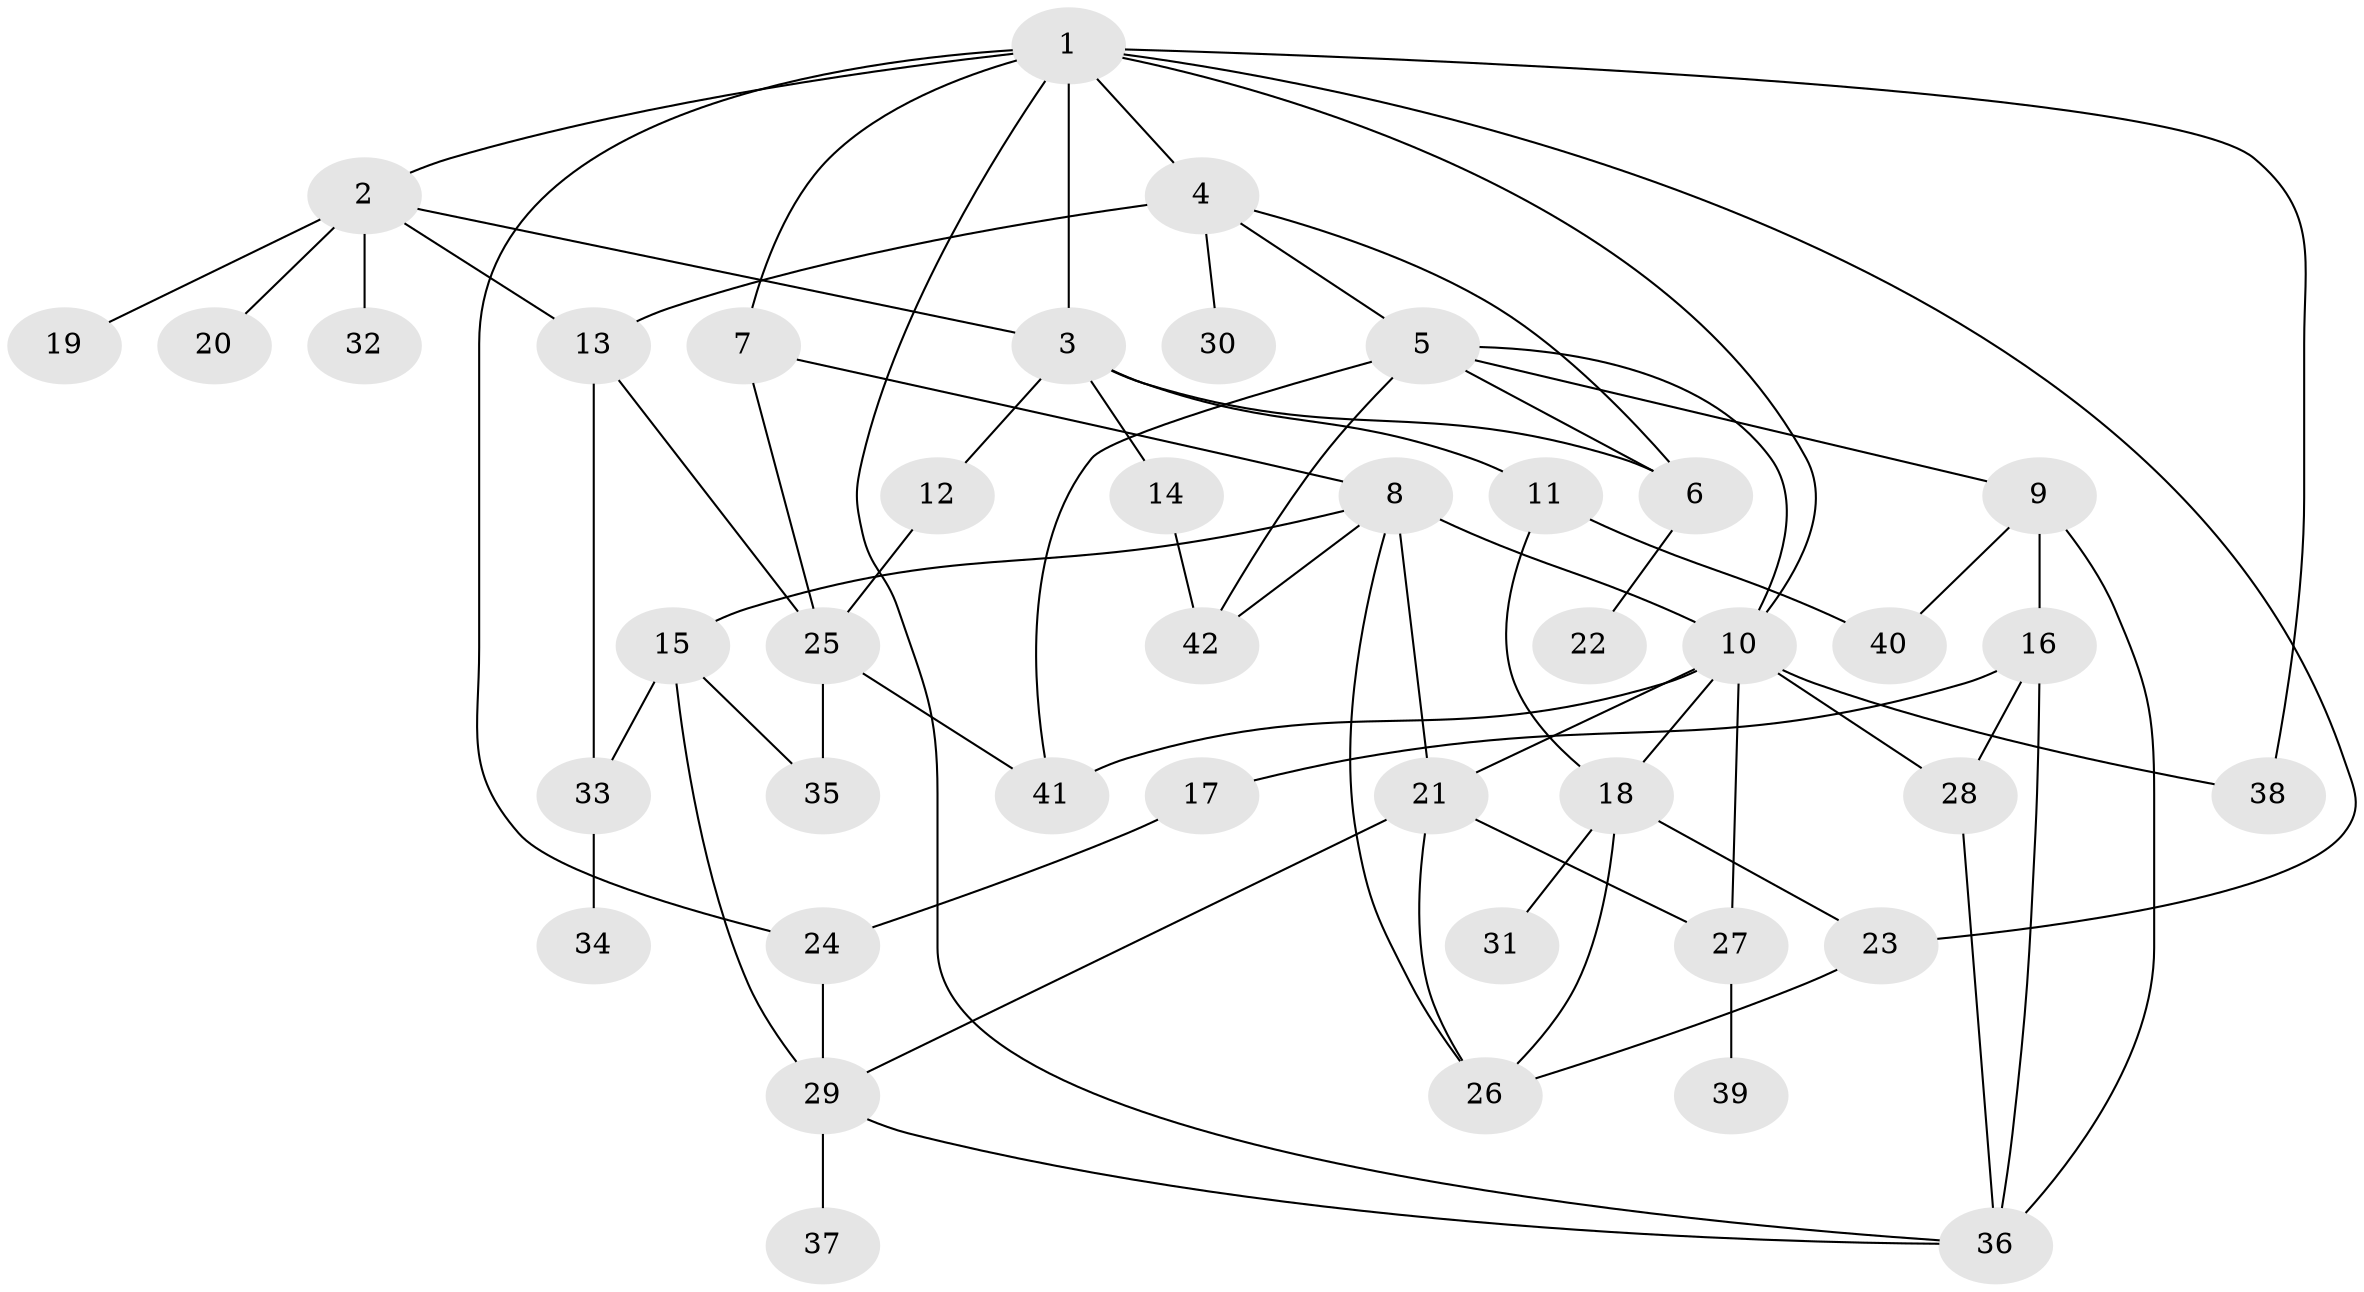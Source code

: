 // original degree distribution, {6: 0.05952380952380952, 7: 0.023809523809523808, 4: 0.16666666666666666, 5: 0.047619047619047616, 3: 0.20238095238095238, 1: 0.25, 2: 0.25}
// Generated by graph-tools (version 1.1) at 2025/34/03/09/25 02:34:33]
// undirected, 42 vertices, 72 edges
graph export_dot {
graph [start="1"]
  node [color=gray90,style=filled];
  1;
  2;
  3;
  4;
  5;
  6;
  7;
  8;
  9;
  10;
  11;
  12;
  13;
  14;
  15;
  16;
  17;
  18;
  19;
  20;
  21;
  22;
  23;
  24;
  25;
  26;
  27;
  28;
  29;
  30;
  31;
  32;
  33;
  34;
  35;
  36;
  37;
  38;
  39;
  40;
  41;
  42;
  1 -- 2 [weight=1.0];
  1 -- 3 [weight=1.0];
  1 -- 4 [weight=1.0];
  1 -- 7 [weight=1.0];
  1 -- 10 [weight=1.0];
  1 -- 23 [weight=1.0];
  1 -- 24 [weight=1.0];
  1 -- 36 [weight=1.0];
  1 -- 38 [weight=1.0];
  2 -- 3 [weight=1.0];
  2 -- 13 [weight=1.0];
  2 -- 19 [weight=1.0];
  2 -- 20 [weight=1.0];
  2 -- 32 [weight=1.0];
  3 -- 6 [weight=1.0];
  3 -- 11 [weight=1.0];
  3 -- 12 [weight=1.0];
  3 -- 14 [weight=1.0];
  4 -- 5 [weight=1.0];
  4 -- 6 [weight=1.0];
  4 -- 13 [weight=2.0];
  4 -- 30 [weight=1.0];
  5 -- 6 [weight=1.0];
  5 -- 9 [weight=1.0];
  5 -- 10 [weight=1.0];
  5 -- 41 [weight=1.0];
  5 -- 42 [weight=1.0];
  6 -- 22 [weight=1.0];
  7 -- 8 [weight=1.0];
  7 -- 25 [weight=2.0];
  8 -- 10 [weight=1.0];
  8 -- 15 [weight=1.0];
  8 -- 21 [weight=1.0];
  8 -- 26 [weight=1.0];
  8 -- 42 [weight=1.0];
  9 -- 16 [weight=2.0];
  9 -- 36 [weight=1.0];
  9 -- 40 [weight=1.0];
  10 -- 18 [weight=1.0];
  10 -- 21 [weight=1.0];
  10 -- 27 [weight=1.0];
  10 -- 28 [weight=1.0];
  10 -- 38 [weight=1.0];
  10 -- 41 [weight=1.0];
  11 -- 18 [weight=1.0];
  11 -- 40 [weight=1.0];
  12 -- 25 [weight=1.0];
  13 -- 25 [weight=1.0];
  13 -- 33 [weight=1.0];
  14 -- 42 [weight=1.0];
  15 -- 29 [weight=1.0];
  15 -- 33 [weight=1.0];
  15 -- 35 [weight=1.0];
  16 -- 17 [weight=2.0];
  16 -- 28 [weight=1.0];
  16 -- 36 [weight=1.0];
  17 -- 24 [weight=1.0];
  18 -- 23 [weight=1.0];
  18 -- 26 [weight=1.0];
  18 -- 31 [weight=1.0];
  21 -- 26 [weight=1.0];
  21 -- 27 [weight=1.0];
  21 -- 29 [weight=1.0];
  23 -- 26 [weight=1.0];
  24 -- 29 [weight=1.0];
  25 -- 35 [weight=1.0];
  25 -- 41 [weight=1.0];
  27 -- 39 [weight=1.0];
  28 -- 36 [weight=1.0];
  29 -- 36 [weight=1.0];
  29 -- 37 [weight=1.0];
  33 -- 34 [weight=1.0];
}
